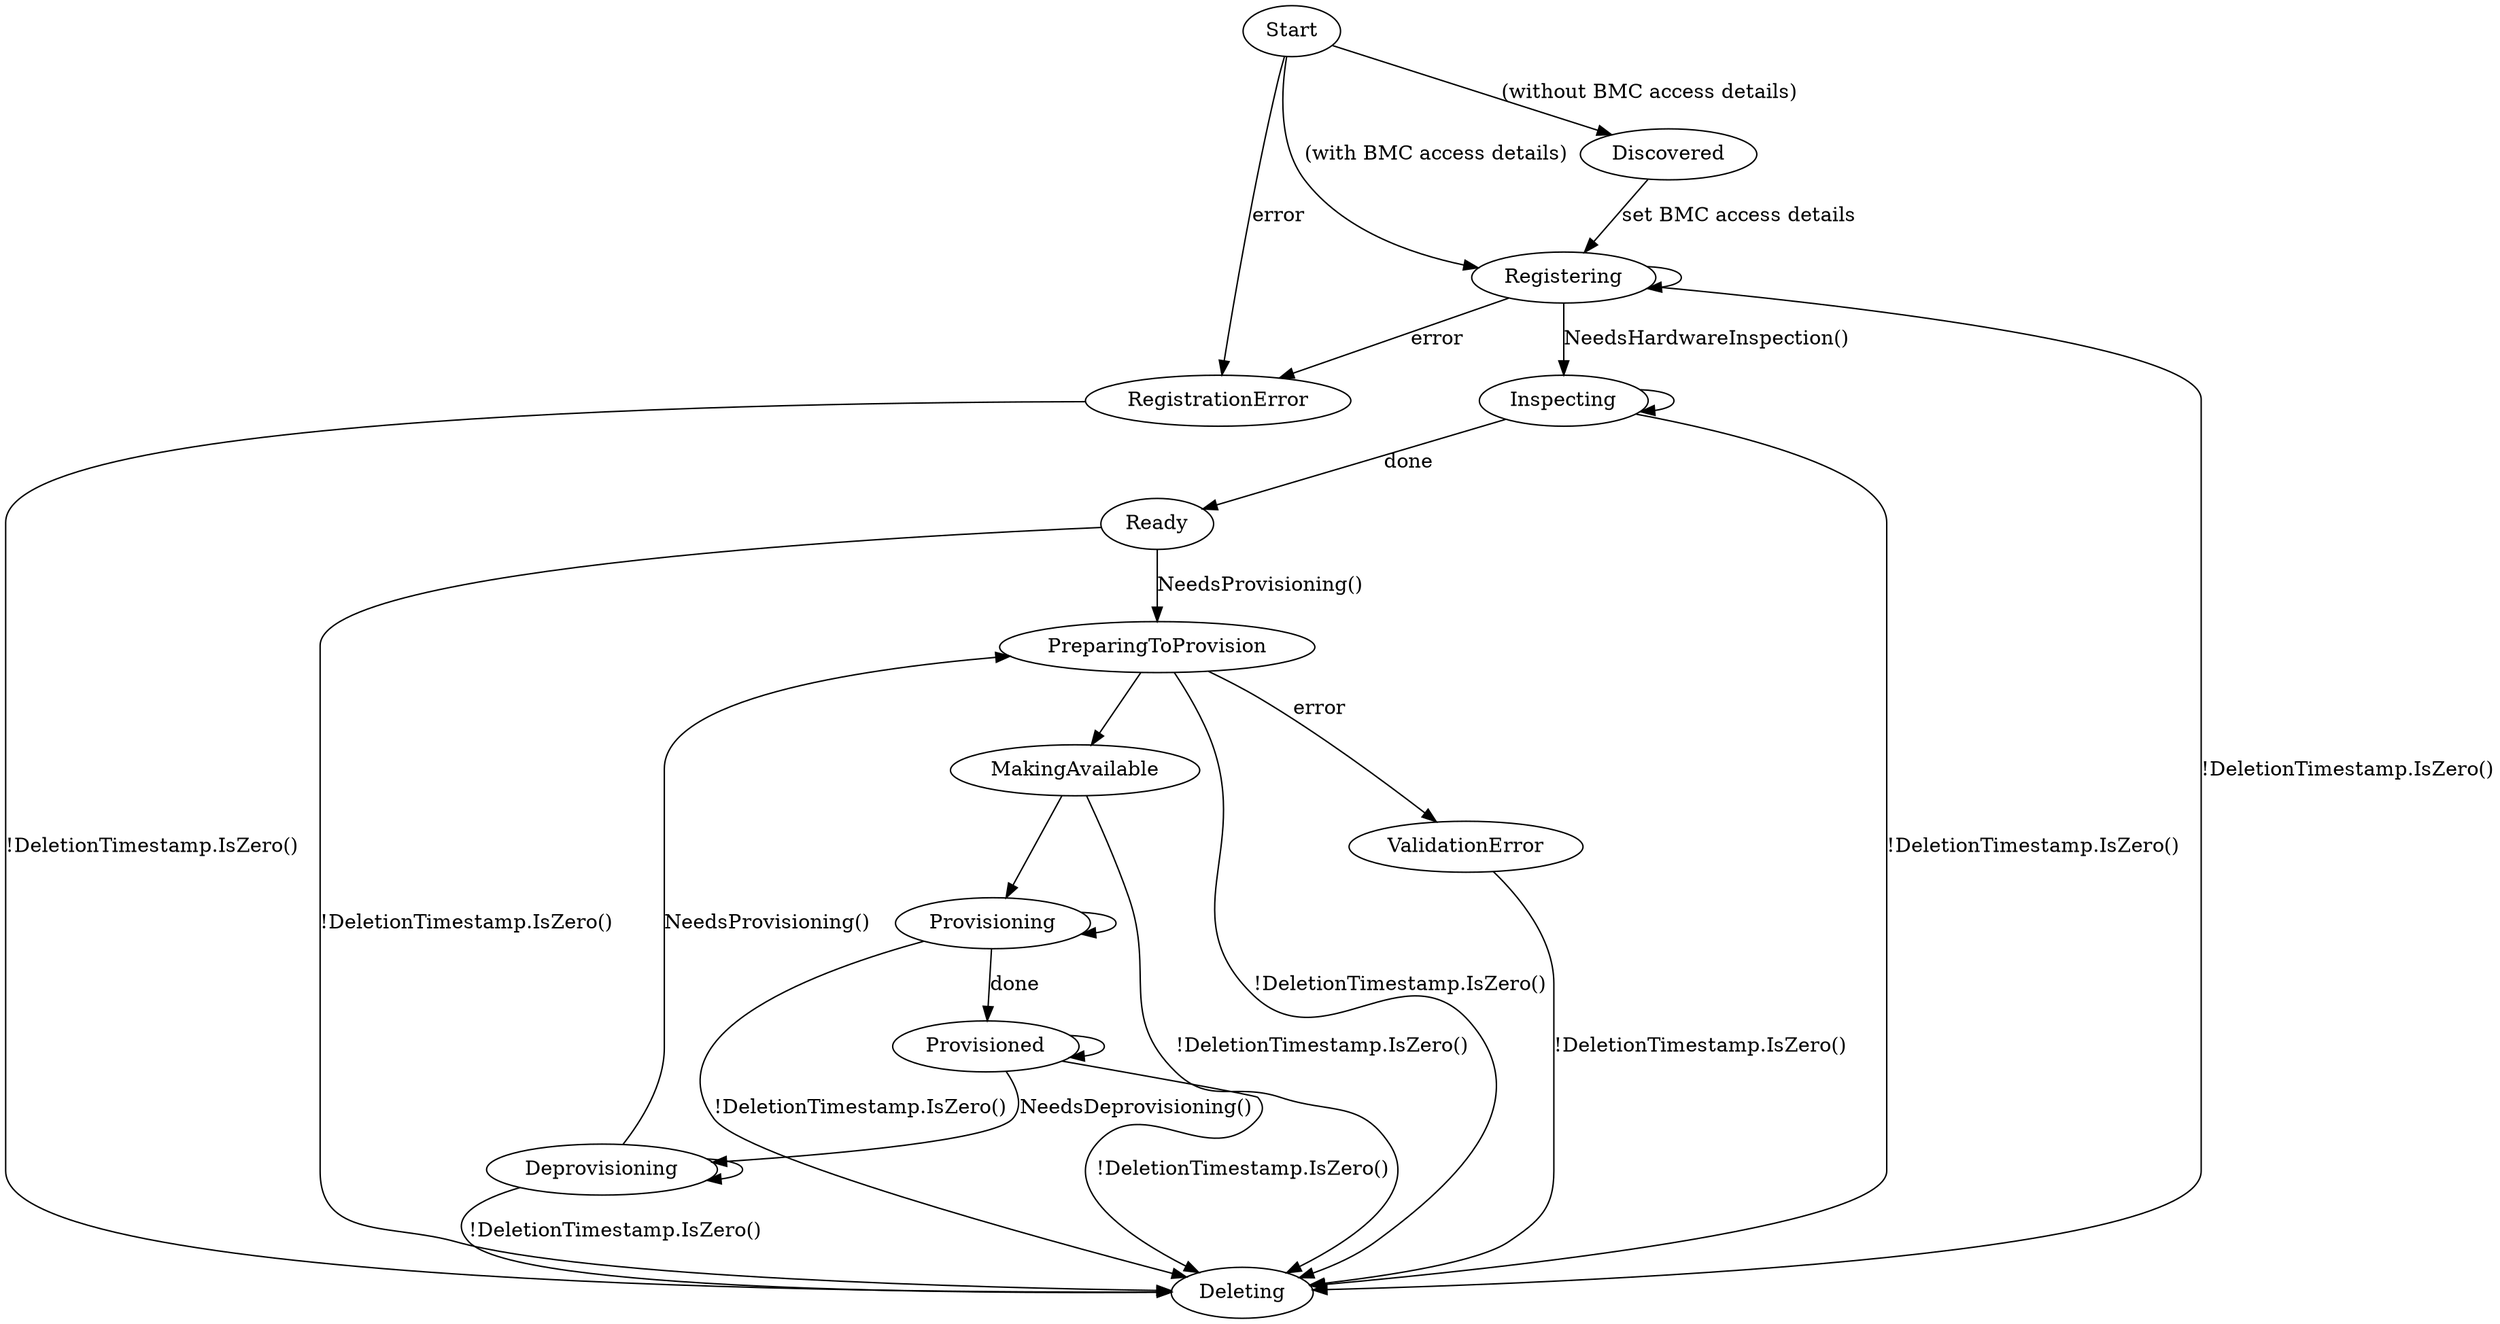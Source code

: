 digraph BaremetalHost {
    Start -> Discovered [label="(without BMC access details)"]
    Discovered -> Registering [label="set BMC access details"]
    Start -> Registering [label="(with BMC access details)"]
    Start -> RegistrationError [label=error]
    Registering -> Registering
    Registering -> Inspecting [label="NeedsHardwareInspection()"]
    Registering -> Deleting [label="!DeletionTimestamp.IsZero()"]
    Registering -> RegistrationError [label=error]
    RegistrationError -> Deleting [label="!DeletionTimestamp.IsZero()"]
    Ready -> Deleting [label="!DeletionTimestamp.IsZero()"]
    Inspecting -> Inspecting
    Inspecting -> Deleting [label="!DeletionTimestamp.IsZero()"]
    Inspecting -> Ready [label="done"]
    Ready -> PreparingToProvision [label="NeedsProvisioning()"]
    PreparingToProvision -> ValidationError [label=error]
    ValidationError -> Deleting [label="!DeletionTimestamp.IsZero()"]
    PreparingToProvision -> MakingAvailable
    PreparingToProvision -> Deleting [label="!DeletionTimestamp.IsZero()"]
    MakingAvailable -> Provisioning
    MakingAvailable -> Deleting [label="!DeletionTimestamp.IsZero()"]
    Provisioning -> Provisioning
    Provisioning -> Deleting [label="!DeletionTimestamp.IsZero()"]
    Provisioning -> Provisioned [label=done]
    Provisioned -> Provisioned
    Provisioned -> Deprovisioning [label="NeedsDeprovisioning()"]
    Provisioned -> Deleting [label="!DeletionTimestamp.IsZero()"]
    Deprovisioning -> Deprovisioning
    Deprovisioning -> Deleting [label="!DeletionTimestamp.IsZero()"]
    Deprovisioning -> PreparingToProvision [label="NeedsProvisioning()"]
}
